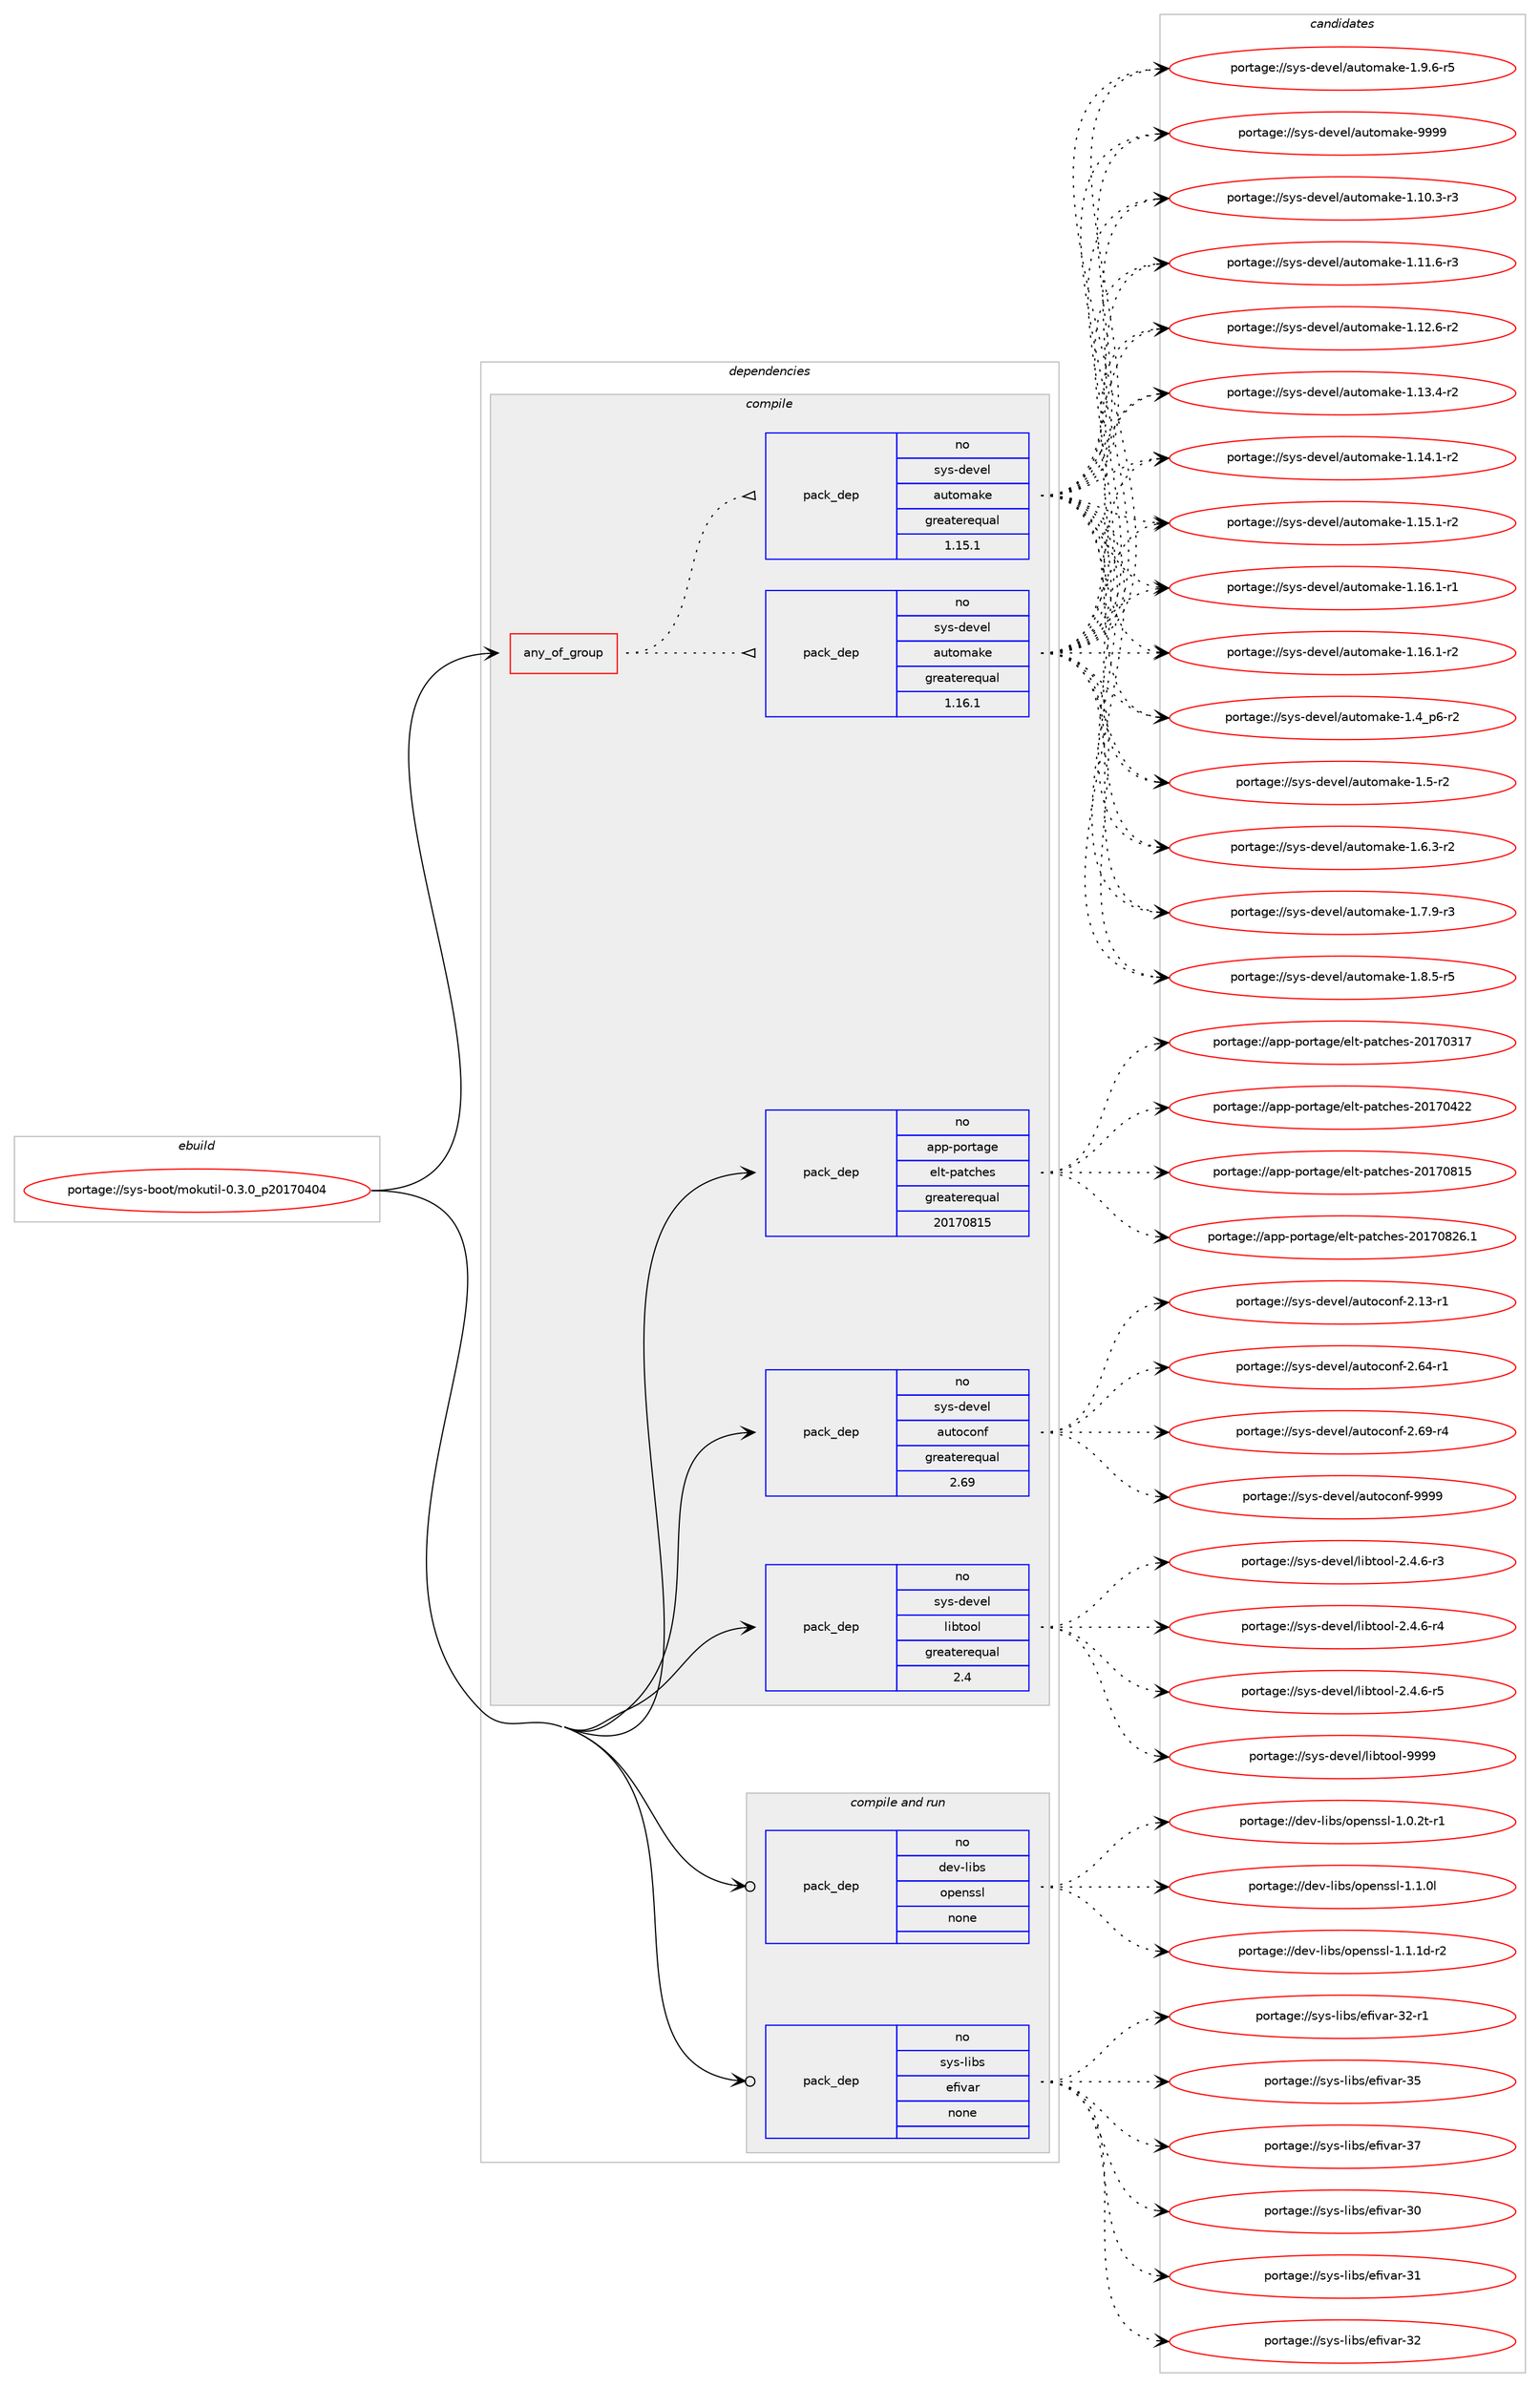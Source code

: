 digraph prolog {

# *************
# Graph options
# *************

newrank=true;
concentrate=true;
compound=true;
graph [rankdir=LR,fontname=Helvetica,fontsize=10,ranksep=1.5];#, ranksep=2.5, nodesep=0.2];
edge  [arrowhead=vee];
node  [fontname=Helvetica,fontsize=10];

# **********
# The ebuild
# **********

subgraph cluster_leftcol {
color=gray;
rank=same;
label=<<i>ebuild</i>>;
id [label="portage://sys-boot/mokutil-0.3.0_p20170404", color=red, width=4, href="../sys-boot/mokutil-0.3.0_p20170404.svg"];
}

# ****************
# The dependencies
# ****************

subgraph cluster_midcol {
color=gray;
label=<<i>dependencies</i>>;
subgraph cluster_compile {
fillcolor="#eeeeee";
style=filled;
label=<<i>compile</i>>;
subgraph any6728 {
dependency414981 [label=<<TABLE BORDER="0" CELLBORDER="1" CELLSPACING="0" CELLPADDING="4"><TR><TD CELLPADDING="10">any_of_group</TD></TR></TABLE>>, shape=none, color=red];subgraph pack307070 {
dependency414982 [label=<<TABLE BORDER="0" CELLBORDER="1" CELLSPACING="0" CELLPADDING="4" WIDTH="220"><TR><TD ROWSPAN="6" CELLPADDING="30">pack_dep</TD></TR><TR><TD WIDTH="110">no</TD></TR><TR><TD>sys-devel</TD></TR><TR><TD>automake</TD></TR><TR><TD>greaterequal</TD></TR><TR><TD>1.16.1</TD></TR></TABLE>>, shape=none, color=blue];
}
dependency414981:e -> dependency414982:w [weight=20,style="dotted",arrowhead="oinv"];
subgraph pack307071 {
dependency414983 [label=<<TABLE BORDER="0" CELLBORDER="1" CELLSPACING="0" CELLPADDING="4" WIDTH="220"><TR><TD ROWSPAN="6" CELLPADDING="30">pack_dep</TD></TR><TR><TD WIDTH="110">no</TD></TR><TR><TD>sys-devel</TD></TR><TR><TD>automake</TD></TR><TR><TD>greaterequal</TD></TR><TR><TD>1.15.1</TD></TR></TABLE>>, shape=none, color=blue];
}
dependency414981:e -> dependency414983:w [weight=20,style="dotted",arrowhead="oinv"];
}
id:e -> dependency414981:w [weight=20,style="solid",arrowhead="vee"];
subgraph pack307072 {
dependency414984 [label=<<TABLE BORDER="0" CELLBORDER="1" CELLSPACING="0" CELLPADDING="4" WIDTH="220"><TR><TD ROWSPAN="6" CELLPADDING="30">pack_dep</TD></TR><TR><TD WIDTH="110">no</TD></TR><TR><TD>app-portage</TD></TR><TR><TD>elt-patches</TD></TR><TR><TD>greaterequal</TD></TR><TR><TD>20170815</TD></TR></TABLE>>, shape=none, color=blue];
}
id:e -> dependency414984:w [weight=20,style="solid",arrowhead="vee"];
subgraph pack307073 {
dependency414985 [label=<<TABLE BORDER="0" CELLBORDER="1" CELLSPACING="0" CELLPADDING="4" WIDTH="220"><TR><TD ROWSPAN="6" CELLPADDING="30">pack_dep</TD></TR><TR><TD WIDTH="110">no</TD></TR><TR><TD>sys-devel</TD></TR><TR><TD>autoconf</TD></TR><TR><TD>greaterequal</TD></TR><TR><TD>2.69</TD></TR></TABLE>>, shape=none, color=blue];
}
id:e -> dependency414985:w [weight=20,style="solid",arrowhead="vee"];
subgraph pack307074 {
dependency414986 [label=<<TABLE BORDER="0" CELLBORDER="1" CELLSPACING="0" CELLPADDING="4" WIDTH="220"><TR><TD ROWSPAN="6" CELLPADDING="30">pack_dep</TD></TR><TR><TD WIDTH="110">no</TD></TR><TR><TD>sys-devel</TD></TR><TR><TD>libtool</TD></TR><TR><TD>greaterequal</TD></TR><TR><TD>2.4</TD></TR></TABLE>>, shape=none, color=blue];
}
id:e -> dependency414986:w [weight=20,style="solid",arrowhead="vee"];
}
subgraph cluster_compileandrun {
fillcolor="#eeeeee";
style=filled;
label=<<i>compile and run</i>>;
subgraph pack307075 {
dependency414987 [label=<<TABLE BORDER="0" CELLBORDER="1" CELLSPACING="0" CELLPADDING="4" WIDTH="220"><TR><TD ROWSPAN="6" CELLPADDING="30">pack_dep</TD></TR><TR><TD WIDTH="110">no</TD></TR><TR><TD>dev-libs</TD></TR><TR><TD>openssl</TD></TR><TR><TD>none</TD></TR><TR><TD></TD></TR></TABLE>>, shape=none, color=blue];
}
id:e -> dependency414987:w [weight=20,style="solid",arrowhead="odotvee"];
subgraph pack307076 {
dependency414988 [label=<<TABLE BORDER="0" CELLBORDER="1" CELLSPACING="0" CELLPADDING="4" WIDTH="220"><TR><TD ROWSPAN="6" CELLPADDING="30">pack_dep</TD></TR><TR><TD WIDTH="110">no</TD></TR><TR><TD>sys-libs</TD></TR><TR><TD>efivar</TD></TR><TR><TD>none</TD></TR><TR><TD></TD></TR></TABLE>>, shape=none, color=blue];
}
id:e -> dependency414988:w [weight=20,style="solid",arrowhead="odotvee"];
}
subgraph cluster_run {
fillcolor="#eeeeee";
style=filled;
label=<<i>run</i>>;
}
}

# **************
# The candidates
# **************

subgraph cluster_choices {
rank=same;
color=gray;
label=<<i>candidates</i>>;

subgraph choice307070 {
color=black;
nodesep=1;
choiceportage11512111545100101118101108479711711611110997107101454946494846514511451 [label="portage://sys-devel/automake-1.10.3-r3", color=red, width=4,href="../sys-devel/automake-1.10.3-r3.svg"];
choiceportage11512111545100101118101108479711711611110997107101454946494946544511451 [label="portage://sys-devel/automake-1.11.6-r3", color=red, width=4,href="../sys-devel/automake-1.11.6-r3.svg"];
choiceportage11512111545100101118101108479711711611110997107101454946495046544511450 [label="portage://sys-devel/automake-1.12.6-r2", color=red, width=4,href="../sys-devel/automake-1.12.6-r2.svg"];
choiceportage11512111545100101118101108479711711611110997107101454946495146524511450 [label="portage://sys-devel/automake-1.13.4-r2", color=red, width=4,href="../sys-devel/automake-1.13.4-r2.svg"];
choiceportage11512111545100101118101108479711711611110997107101454946495246494511450 [label="portage://sys-devel/automake-1.14.1-r2", color=red, width=4,href="../sys-devel/automake-1.14.1-r2.svg"];
choiceportage11512111545100101118101108479711711611110997107101454946495346494511450 [label="portage://sys-devel/automake-1.15.1-r2", color=red, width=4,href="../sys-devel/automake-1.15.1-r2.svg"];
choiceportage11512111545100101118101108479711711611110997107101454946495446494511449 [label="portage://sys-devel/automake-1.16.1-r1", color=red, width=4,href="../sys-devel/automake-1.16.1-r1.svg"];
choiceportage11512111545100101118101108479711711611110997107101454946495446494511450 [label="portage://sys-devel/automake-1.16.1-r2", color=red, width=4,href="../sys-devel/automake-1.16.1-r2.svg"];
choiceportage115121115451001011181011084797117116111109971071014549465295112544511450 [label="portage://sys-devel/automake-1.4_p6-r2", color=red, width=4,href="../sys-devel/automake-1.4_p6-r2.svg"];
choiceportage11512111545100101118101108479711711611110997107101454946534511450 [label="portage://sys-devel/automake-1.5-r2", color=red, width=4,href="../sys-devel/automake-1.5-r2.svg"];
choiceportage115121115451001011181011084797117116111109971071014549465446514511450 [label="portage://sys-devel/automake-1.6.3-r2", color=red, width=4,href="../sys-devel/automake-1.6.3-r2.svg"];
choiceportage115121115451001011181011084797117116111109971071014549465546574511451 [label="portage://sys-devel/automake-1.7.9-r3", color=red, width=4,href="../sys-devel/automake-1.7.9-r3.svg"];
choiceportage115121115451001011181011084797117116111109971071014549465646534511453 [label="portage://sys-devel/automake-1.8.5-r5", color=red, width=4,href="../sys-devel/automake-1.8.5-r5.svg"];
choiceportage115121115451001011181011084797117116111109971071014549465746544511453 [label="portage://sys-devel/automake-1.9.6-r5", color=red, width=4,href="../sys-devel/automake-1.9.6-r5.svg"];
choiceportage115121115451001011181011084797117116111109971071014557575757 [label="portage://sys-devel/automake-9999", color=red, width=4,href="../sys-devel/automake-9999.svg"];
dependency414982:e -> choiceportage11512111545100101118101108479711711611110997107101454946494846514511451:w [style=dotted,weight="100"];
dependency414982:e -> choiceportage11512111545100101118101108479711711611110997107101454946494946544511451:w [style=dotted,weight="100"];
dependency414982:e -> choiceportage11512111545100101118101108479711711611110997107101454946495046544511450:w [style=dotted,weight="100"];
dependency414982:e -> choiceportage11512111545100101118101108479711711611110997107101454946495146524511450:w [style=dotted,weight="100"];
dependency414982:e -> choiceportage11512111545100101118101108479711711611110997107101454946495246494511450:w [style=dotted,weight="100"];
dependency414982:e -> choiceportage11512111545100101118101108479711711611110997107101454946495346494511450:w [style=dotted,weight="100"];
dependency414982:e -> choiceportage11512111545100101118101108479711711611110997107101454946495446494511449:w [style=dotted,weight="100"];
dependency414982:e -> choiceportage11512111545100101118101108479711711611110997107101454946495446494511450:w [style=dotted,weight="100"];
dependency414982:e -> choiceportage115121115451001011181011084797117116111109971071014549465295112544511450:w [style=dotted,weight="100"];
dependency414982:e -> choiceportage11512111545100101118101108479711711611110997107101454946534511450:w [style=dotted,weight="100"];
dependency414982:e -> choiceportage115121115451001011181011084797117116111109971071014549465446514511450:w [style=dotted,weight="100"];
dependency414982:e -> choiceportage115121115451001011181011084797117116111109971071014549465546574511451:w [style=dotted,weight="100"];
dependency414982:e -> choiceportage115121115451001011181011084797117116111109971071014549465646534511453:w [style=dotted,weight="100"];
dependency414982:e -> choiceportage115121115451001011181011084797117116111109971071014549465746544511453:w [style=dotted,weight="100"];
dependency414982:e -> choiceportage115121115451001011181011084797117116111109971071014557575757:w [style=dotted,weight="100"];
}
subgraph choice307071 {
color=black;
nodesep=1;
choiceportage11512111545100101118101108479711711611110997107101454946494846514511451 [label="portage://sys-devel/automake-1.10.3-r3", color=red, width=4,href="../sys-devel/automake-1.10.3-r3.svg"];
choiceportage11512111545100101118101108479711711611110997107101454946494946544511451 [label="portage://sys-devel/automake-1.11.6-r3", color=red, width=4,href="../sys-devel/automake-1.11.6-r3.svg"];
choiceportage11512111545100101118101108479711711611110997107101454946495046544511450 [label="portage://sys-devel/automake-1.12.6-r2", color=red, width=4,href="../sys-devel/automake-1.12.6-r2.svg"];
choiceportage11512111545100101118101108479711711611110997107101454946495146524511450 [label="portage://sys-devel/automake-1.13.4-r2", color=red, width=4,href="../sys-devel/automake-1.13.4-r2.svg"];
choiceportage11512111545100101118101108479711711611110997107101454946495246494511450 [label="portage://sys-devel/automake-1.14.1-r2", color=red, width=4,href="../sys-devel/automake-1.14.1-r2.svg"];
choiceportage11512111545100101118101108479711711611110997107101454946495346494511450 [label="portage://sys-devel/automake-1.15.1-r2", color=red, width=4,href="../sys-devel/automake-1.15.1-r2.svg"];
choiceportage11512111545100101118101108479711711611110997107101454946495446494511449 [label="portage://sys-devel/automake-1.16.1-r1", color=red, width=4,href="../sys-devel/automake-1.16.1-r1.svg"];
choiceportage11512111545100101118101108479711711611110997107101454946495446494511450 [label="portage://sys-devel/automake-1.16.1-r2", color=red, width=4,href="../sys-devel/automake-1.16.1-r2.svg"];
choiceportage115121115451001011181011084797117116111109971071014549465295112544511450 [label="portage://sys-devel/automake-1.4_p6-r2", color=red, width=4,href="../sys-devel/automake-1.4_p6-r2.svg"];
choiceportage11512111545100101118101108479711711611110997107101454946534511450 [label="portage://sys-devel/automake-1.5-r2", color=red, width=4,href="../sys-devel/automake-1.5-r2.svg"];
choiceportage115121115451001011181011084797117116111109971071014549465446514511450 [label="portage://sys-devel/automake-1.6.3-r2", color=red, width=4,href="../sys-devel/automake-1.6.3-r2.svg"];
choiceportage115121115451001011181011084797117116111109971071014549465546574511451 [label="portage://sys-devel/automake-1.7.9-r3", color=red, width=4,href="../sys-devel/automake-1.7.9-r3.svg"];
choiceportage115121115451001011181011084797117116111109971071014549465646534511453 [label="portage://sys-devel/automake-1.8.5-r5", color=red, width=4,href="../sys-devel/automake-1.8.5-r5.svg"];
choiceportage115121115451001011181011084797117116111109971071014549465746544511453 [label="portage://sys-devel/automake-1.9.6-r5", color=red, width=4,href="../sys-devel/automake-1.9.6-r5.svg"];
choiceportage115121115451001011181011084797117116111109971071014557575757 [label="portage://sys-devel/automake-9999", color=red, width=4,href="../sys-devel/automake-9999.svg"];
dependency414983:e -> choiceportage11512111545100101118101108479711711611110997107101454946494846514511451:w [style=dotted,weight="100"];
dependency414983:e -> choiceportage11512111545100101118101108479711711611110997107101454946494946544511451:w [style=dotted,weight="100"];
dependency414983:e -> choiceportage11512111545100101118101108479711711611110997107101454946495046544511450:w [style=dotted,weight="100"];
dependency414983:e -> choiceportage11512111545100101118101108479711711611110997107101454946495146524511450:w [style=dotted,weight="100"];
dependency414983:e -> choiceportage11512111545100101118101108479711711611110997107101454946495246494511450:w [style=dotted,weight="100"];
dependency414983:e -> choiceportage11512111545100101118101108479711711611110997107101454946495346494511450:w [style=dotted,weight="100"];
dependency414983:e -> choiceportage11512111545100101118101108479711711611110997107101454946495446494511449:w [style=dotted,weight="100"];
dependency414983:e -> choiceportage11512111545100101118101108479711711611110997107101454946495446494511450:w [style=dotted,weight="100"];
dependency414983:e -> choiceportage115121115451001011181011084797117116111109971071014549465295112544511450:w [style=dotted,weight="100"];
dependency414983:e -> choiceportage11512111545100101118101108479711711611110997107101454946534511450:w [style=dotted,weight="100"];
dependency414983:e -> choiceportage115121115451001011181011084797117116111109971071014549465446514511450:w [style=dotted,weight="100"];
dependency414983:e -> choiceportage115121115451001011181011084797117116111109971071014549465546574511451:w [style=dotted,weight="100"];
dependency414983:e -> choiceportage115121115451001011181011084797117116111109971071014549465646534511453:w [style=dotted,weight="100"];
dependency414983:e -> choiceportage115121115451001011181011084797117116111109971071014549465746544511453:w [style=dotted,weight="100"];
dependency414983:e -> choiceportage115121115451001011181011084797117116111109971071014557575757:w [style=dotted,weight="100"];
}
subgraph choice307072 {
color=black;
nodesep=1;
choiceportage97112112451121111141169710310147101108116451129711699104101115455048495548514955 [label="portage://app-portage/elt-patches-20170317", color=red, width=4,href="../app-portage/elt-patches-20170317.svg"];
choiceportage97112112451121111141169710310147101108116451129711699104101115455048495548525050 [label="portage://app-portage/elt-patches-20170422", color=red, width=4,href="../app-portage/elt-patches-20170422.svg"];
choiceportage97112112451121111141169710310147101108116451129711699104101115455048495548564953 [label="portage://app-portage/elt-patches-20170815", color=red, width=4,href="../app-portage/elt-patches-20170815.svg"];
choiceportage971121124511211111411697103101471011081164511297116991041011154550484955485650544649 [label="portage://app-portage/elt-patches-20170826.1", color=red, width=4,href="../app-portage/elt-patches-20170826.1.svg"];
dependency414984:e -> choiceportage97112112451121111141169710310147101108116451129711699104101115455048495548514955:w [style=dotted,weight="100"];
dependency414984:e -> choiceportage97112112451121111141169710310147101108116451129711699104101115455048495548525050:w [style=dotted,weight="100"];
dependency414984:e -> choiceportage97112112451121111141169710310147101108116451129711699104101115455048495548564953:w [style=dotted,weight="100"];
dependency414984:e -> choiceportage971121124511211111411697103101471011081164511297116991041011154550484955485650544649:w [style=dotted,weight="100"];
}
subgraph choice307073 {
color=black;
nodesep=1;
choiceportage1151211154510010111810110847971171161119911111010245504649514511449 [label="portage://sys-devel/autoconf-2.13-r1", color=red, width=4,href="../sys-devel/autoconf-2.13-r1.svg"];
choiceportage1151211154510010111810110847971171161119911111010245504654524511449 [label="portage://sys-devel/autoconf-2.64-r1", color=red, width=4,href="../sys-devel/autoconf-2.64-r1.svg"];
choiceportage1151211154510010111810110847971171161119911111010245504654574511452 [label="portage://sys-devel/autoconf-2.69-r4", color=red, width=4,href="../sys-devel/autoconf-2.69-r4.svg"];
choiceportage115121115451001011181011084797117116111991111101024557575757 [label="portage://sys-devel/autoconf-9999", color=red, width=4,href="../sys-devel/autoconf-9999.svg"];
dependency414985:e -> choiceportage1151211154510010111810110847971171161119911111010245504649514511449:w [style=dotted,weight="100"];
dependency414985:e -> choiceportage1151211154510010111810110847971171161119911111010245504654524511449:w [style=dotted,weight="100"];
dependency414985:e -> choiceportage1151211154510010111810110847971171161119911111010245504654574511452:w [style=dotted,weight="100"];
dependency414985:e -> choiceportage115121115451001011181011084797117116111991111101024557575757:w [style=dotted,weight="100"];
}
subgraph choice307074 {
color=black;
nodesep=1;
choiceportage1151211154510010111810110847108105981161111111084550465246544511451 [label="portage://sys-devel/libtool-2.4.6-r3", color=red, width=4,href="../sys-devel/libtool-2.4.6-r3.svg"];
choiceportage1151211154510010111810110847108105981161111111084550465246544511452 [label="portage://sys-devel/libtool-2.4.6-r4", color=red, width=4,href="../sys-devel/libtool-2.4.6-r4.svg"];
choiceportage1151211154510010111810110847108105981161111111084550465246544511453 [label="portage://sys-devel/libtool-2.4.6-r5", color=red, width=4,href="../sys-devel/libtool-2.4.6-r5.svg"];
choiceportage1151211154510010111810110847108105981161111111084557575757 [label="portage://sys-devel/libtool-9999", color=red, width=4,href="../sys-devel/libtool-9999.svg"];
dependency414986:e -> choiceportage1151211154510010111810110847108105981161111111084550465246544511451:w [style=dotted,weight="100"];
dependency414986:e -> choiceportage1151211154510010111810110847108105981161111111084550465246544511452:w [style=dotted,weight="100"];
dependency414986:e -> choiceportage1151211154510010111810110847108105981161111111084550465246544511453:w [style=dotted,weight="100"];
dependency414986:e -> choiceportage1151211154510010111810110847108105981161111111084557575757:w [style=dotted,weight="100"];
}
subgraph choice307075 {
color=black;
nodesep=1;
choiceportage1001011184510810598115471111121011101151151084549464846501164511449 [label="portage://dev-libs/openssl-1.0.2t-r1", color=red, width=4,href="../dev-libs/openssl-1.0.2t-r1.svg"];
choiceportage100101118451081059811547111112101110115115108454946494648108 [label="portage://dev-libs/openssl-1.1.0l", color=red, width=4,href="../dev-libs/openssl-1.1.0l.svg"];
choiceportage1001011184510810598115471111121011101151151084549464946491004511450 [label="portage://dev-libs/openssl-1.1.1d-r2", color=red, width=4,href="../dev-libs/openssl-1.1.1d-r2.svg"];
dependency414987:e -> choiceportage1001011184510810598115471111121011101151151084549464846501164511449:w [style=dotted,weight="100"];
dependency414987:e -> choiceportage100101118451081059811547111112101110115115108454946494648108:w [style=dotted,weight="100"];
dependency414987:e -> choiceportage1001011184510810598115471111121011101151151084549464946491004511450:w [style=dotted,weight="100"];
}
subgraph choice307076 {
color=black;
nodesep=1;
choiceportage11512111545108105981154710110210511897114455148 [label="portage://sys-libs/efivar-30", color=red, width=4,href="../sys-libs/efivar-30.svg"];
choiceportage11512111545108105981154710110210511897114455149 [label="portage://sys-libs/efivar-31", color=red, width=4,href="../sys-libs/efivar-31.svg"];
choiceportage11512111545108105981154710110210511897114455150 [label="portage://sys-libs/efivar-32", color=red, width=4,href="../sys-libs/efivar-32.svg"];
choiceportage115121115451081059811547101102105118971144551504511449 [label="portage://sys-libs/efivar-32-r1", color=red, width=4,href="../sys-libs/efivar-32-r1.svg"];
choiceportage11512111545108105981154710110210511897114455153 [label="portage://sys-libs/efivar-35", color=red, width=4,href="../sys-libs/efivar-35.svg"];
choiceportage11512111545108105981154710110210511897114455155 [label="portage://sys-libs/efivar-37", color=red, width=4,href="../sys-libs/efivar-37.svg"];
dependency414988:e -> choiceportage11512111545108105981154710110210511897114455148:w [style=dotted,weight="100"];
dependency414988:e -> choiceportage11512111545108105981154710110210511897114455149:w [style=dotted,weight="100"];
dependency414988:e -> choiceportage11512111545108105981154710110210511897114455150:w [style=dotted,weight="100"];
dependency414988:e -> choiceportage115121115451081059811547101102105118971144551504511449:w [style=dotted,weight="100"];
dependency414988:e -> choiceportage11512111545108105981154710110210511897114455153:w [style=dotted,weight="100"];
dependency414988:e -> choiceportage11512111545108105981154710110210511897114455155:w [style=dotted,weight="100"];
}
}

}
